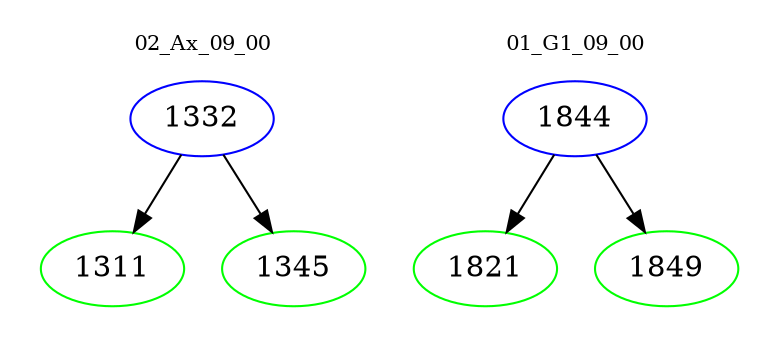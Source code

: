 digraph{
subgraph cluster_0 {
color = white
label = "02_Ax_09_00";
fontsize=10;
T0_1332 [label="1332", color="blue"]
T0_1332 -> T0_1311 [color="black"]
T0_1311 [label="1311", color="green"]
T0_1332 -> T0_1345 [color="black"]
T0_1345 [label="1345", color="green"]
}
subgraph cluster_1 {
color = white
label = "01_G1_09_00";
fontsize=10;
T1_1844 [label="1844", color="blue"]
T1_1844 -> T1_1821 [color="black"]
T1_1821 [label="1821", color="green"]
T1_1844 -> T1_1849 [color="black"]
T1_1849 [label="1849", color="green"]
}
}
